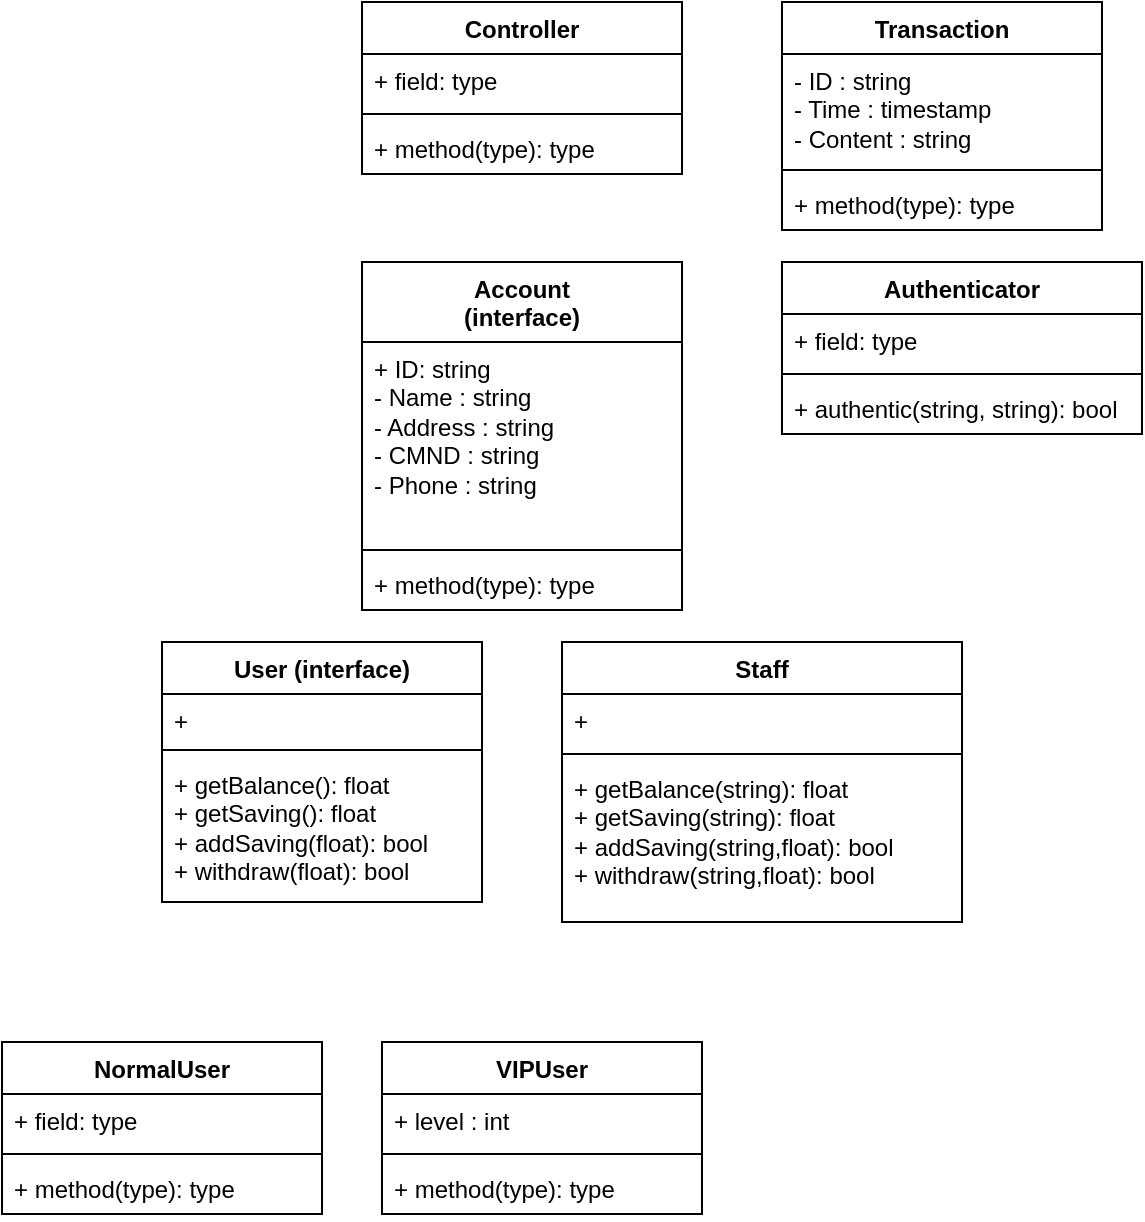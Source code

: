 <mxfile version="24.7.4">
  <diagram id="C5RBs43oDa-KdzZeNtuy" name="Page-1">
    <mxGraphModel dx="1533" dy="409" grid="1" gridSize="10" guides="1" tooltips="1" connect="1" arrows="1" fold="1" page="1" pageScale="1" pageWidth="827" pageHeight="1169" math="0" shadow="0">
      <root>
        <mxCell id="WIyWlLk6GJQsqaUBKTNV-0" />
        <mxCell id="WIyWlLk6GJQsqaUBKTNV-1" parent="WIyWlLk6GJQsqaUBKTNV-0" />
        <mxCell id="lBBp6TD19mjf5ICtD-wE-4" value="Controller" style="swimlane;fontStyle=1;align=center;verticalAlign=top;childLayout=stackLayout;horizontal=1;startSize=26;horizontalStack=0;resizeParent=1;resizeParentMax=0;resizeLast=0;collapsible=1;marginBottom=0;whiteSpace=wrap;html=1;" vertex="1" parent="WIyWlLk6GJQsqaUBKTNV-1">
          <mxGeometry x="60" y="140" width="160" height="86" as="geometry" />
        </mxCell>
        <mxCell id="lBBp6TD19mjf5ICtD-wE-5" value="+ field: type" style="text;strokeColor=none;fillColor=none;align=left;verticalAlign=top;spacingLeft=4;spacingRight=4;overflow=hidden;rotatable=0;points=[[0,0.5],[1,0.5]];portConstraint=eastwest;whiteSpace=wrap;html=1;" vertex="1" parent="lBBp6TD19mjf5ICtD-wE-4">
          <mxGeometry y="26" width="160" height="26" as="geometry" />
        </mxCell>
        <mxCell id="lBBp6TD19mjf5ICtD-wE-6" value="" style="line;strokeWidth=1;fillColor=none;align=left;verticalAlign=middle;spacingTop=-1;spacingLeft=3;spacingRight=3;rotatable=0;labelPosition=right;points=[];portConstraint=eastwest;strokeColor=inherit;" vertex="1" parent="lBBp6TD19mjf5ICtD-wE-4">
          <mxGeometry y="52" width="160" height="8" as="geometry" />
        </mxCell>
        <mxCell id="lBBp6TD19mjf5ICtD-wE-7" value="+ method(type): type" style="text;strokeColor=none;fillColor=none;align=left;verticalAlign=top;spacingLeft=4;spacingRight=4;overflow=hidden;rotatable=0;points=[[0,0.5],[1,0.5]];portConstraint=eastwest;whiteSpace=wrap;html=1;" vertex="1" parent="lBBp6TD19mjf5ICtD-wE-4">
          <mxGeometry y="60" width="160" height="26" as="geometry" />
        </mxCell>
        <mxCell id="lBBp6TD19mjf5ICtD-wE-8" value="Transaction" style="swimlane;fontStyle=1;align=center;verticalAlign=top;childLayout=stackLayout;horizontal=1;startSize=26;horizontalStack=0;resizeParent=1;resizeParentMax=0;resizeLast=0;collapsible=1;marginBottom=0;whiteSpace=wrap;html=1;" vertex="1" parent="WIyWlLk6GJQsqaUBKTNV-1">
          <mxGeometry x="270" y="140" width="160" height="114" as="geometry" />
        </mxCell>
        <mxCell id="lBBp6TD19mjf5ICtD-wE-9" value="- ID : string&lt;div&gt;- Time : timestamp&lt;/div&gt;&lt;div&gt;- Content : string&lt;/div&gt;" style="text;strokeColor=none;fillColor=none;align=left;verticalAlign=top;spacingLeft=4;spacingRight=4;overflow=hidden;rotatable=0;points=[[0,0.5],[1,0.5]];portConstraint=eastwest;whiteSpace=wrap;html=1;" vertex="1" parent="lBBp6TD19mjf5ICtD-wE-8">
          <mxGeometry y="26" width="160" height="54" as="geometry" />
        </mxCell>
        <mxCell id="lBBp6TD19mjf5ICtD-wE-10" value="" style="line;strokeWidth=1;fillColor=none;align=left;verticalAlign=middle;spacingTop=-1;spacingLeft=3;spacingRight=3;rotatable=0;labelPosition=right;points=[];portConstraint=eastwest;strokeColor=inherit;" vertex="1" parent="lBBp6TD19mjf5ICtD-wE-8">
          <mxGeometry y="80" width="160" height="8" as="geometry" />
        </mxCell>
        <mxCell id="lBBp6TD19mjf5ICtD-wE-11" value="+ method(type): type" style="text;strokeColor=none;fillColor=none;align=left;verticalAlign=top;spacingLeft=4;spacingRight=4;overflow=hidden;rotatable=0;points=[[0,0.5],[1,0.5]];portConstraint=eastwest;whiteSpace=wrap;html=1;" vertex="1" parent="lBBp6TD19mjf5ICtD-wE-8">
          <mxGeometry y="88" width="160" height="26" as="geometry" />
        </mxCell>
        <mxCell id="lBBp6TD19mjf5ICtD-wE-12" value="Account&lt;div&gt;(interface)&lt;/div&gt;" style="swimlane;fontStyle=1;align=center;verticalAlign=top;childLayout=stackLayout;horizontal=1;startSize=40;horizontalStack=0;resizeParent=1;resizeParentMax=0;resizeLast=0;collapsible=1;marginBottom=0;whiteSpace=wrap;html=1;" vertex="1" parent="WIyWlLk6GJQsqaUBKTNV-1">
          <mxGeometry x="60" y="270" width="160" height="174" as="geometry" />
        </mxCell>
        <mxCell id="lBBp6TD19mjf5ICtD-wE-13" value="+ ID: string&lt;div&gt;- Name : string&lt;div&gt;- Address : string&lt;/div&gt;&lt;div&gt;- CMND : string&lt;/div&gt;&lt;div&gt;- Phone : string&lt;/div&gt;&lt;/div&gt;" style="text;strokeColor=none;fillColor=none;align=left;verticalAlign=top;spacingLeft=4;spacingRight=4;overflow=hidden;rotatable=0;points=[[0,0.5],[1,0.5]];portConstraint=eastwest;whiteSpace=wrap;html=1;" vertex="1" parent="lBBp6TD19mjf5ICtD-wE-12">
          <mxGeometry y="40" width="160" height="100" as="geometry" />
        </mxCell>
        <mxCell id="lBBp6TD19mjf5ICtD-wE-14" value="" style="line;strokeWidth=1;fillColor=none;align=left;verticalAlign=middle;spacingTop=-1;spacingLeft=3;spacingRight=3;rotatable=0;labelPosition=right;points=[];portConstraint=eastwest;strokeColor=inherit;" vertex="1" parent="lBBp6TD19mjf5ICtD-wE-12">
          <mxGeometry y="140" width="160" height="8" as="geometry" />
        </mxCell>
        <mxCell id="lBBp6TD19mjf5ICtD-wE-15" value="+ method(type): type" style="text;strokeColor=none;fillColor=none;align=left;verticalAlign=top;spacingLeft=4;spacingRight=4;overflow=hidden;rotatable=0;points=[[0,0.5],[1,0.5]];portConstraint=eastwest;whiteSpace=wrap;html=1;" vertex="1" parent="lBBp6TD19mjf5ICtD-wE-12">
          <mxGeometry y="148" width="160" height="26" as="geometry" />
        </mxCell>
        <mxCell id="lBBp6TD19mjf5ICtD-wE-16" value="User (interface)" style="swimlane;fontStyle=1;align=center;verticalAlign=top;childLayout=stackLayout;horizontal=1;startSize=26;horizontalStack=0;resizeParent=1;resizeParentMax=0;resizeLast=0;collapsible=1;marginBottom=0;whiteSpace=wrap;html=1;" vertex="1" parent="WIyWlLk6GJQsqaUBKTNV-1">
          <mxGeometry x="-40" y="460" width="160" height="130" as="geometry" />
        </mxCell>
        <mxCell id="lBBp6TD19mjf5ICtD-wE-17" value="+" style="text;strokeColor=none;fillColor=none;align=left;verticalAlign=top;spacingLeft=4;spacingRight=4;overflow=hidden;rotatable=0;points=[[0,0.5],[1,0.5]];portConstraint=eastwest;whiteSpace=wrap;html=1;" vertex="1" parent="lBBp6TD19mjf5ICtD-wE-16">
          <mxGeometry y="26" width="160" height="24" as="geometry" />
        </mxCell>
        <mxCell id="lBBp6TD19mjf5ICtD-wE-18" value="" style="line;strokeWidth=1;fillColor=none;align=left;verticalAlign=middle;spacingTop=-1;spacingLeft=3;spacingRight=3;rotatable=0;labelPosition=right;points=[];portConstraint=eastwest;strokeColor=inherit;" vertex="1" parent="lBBp6TD19mjf5ICtD-wE-16">
          <mxGeometry y="50" width="160" height="8" as="geometry" />
        </mxCell>
        <mxCell id="lBBp6TD19mjf5ICtD-wE-19" value="+ getBalance(): float&lt;div&gt;+ getSaving(): float&lt;/div&gt;&lt;div&gt;+ addSaving(float): bool&lt;/div&gt;&lt;div&gt;+ withdraw(float): bool&lt;/div&gt;" style="text;strokeColor=none;fillColor=none;align=left;verticalAlign=top;spacingLeft=4;spacingRight=4;overflow=hidden;rotatable=0;points=[[0,0.5],[1,0.5]];portConstraint=eastwest;whiteSpace=wrap;html=1;" vertex="1" parent="lBBp6TD19mjf5ICtD-wE-16">
          <mxGeometry y="58" width="160" height="72" as="geometry" />
        </mxCell>
        <mxCell id="lBBp6TD19mjf5ICtD-wE-20" value="Staff" style="swimlane;fontStyle=1;align=center;verticalAlign=top;childLayout=stackLayout;horizontal=1;startSize=26;horizontalStack=0;resizeParent=1;resizeParentMax=0;resizeLast=0;collapsible=1;marginBottom=0;whiteSpace=wrap;html=1;" vertex="1" parent="WIyWlLk6GJQsqaUBKTNV-1">
          <mxGeometry x="160" y="460" width="200" height="140" as="geometry" />
        </mxCell>
        <mxCell id="lBBp6TD19mjf5ICtD-wE-21" value="+" style="text;strokeColor=none;fillColor=none;align=left;verticalAlign=top;spacingLeft=4;spacingRight=4;overflow=hidden;rotatable=0;points=[[0,0.5],[1,0.5]];portConstraint=eastwest;whiteSpace=wrap;html=1;" vertex="1" parent="lBBp6TD19mjf5ICtD-wE-20">
          <mxGeometry y="26" width="200" height="26" as="geometry" />
        </mxCell>
        <mxCell id="lBBp6TD19mjf5ICtD-wE-22" value="" style="line;strokeWidth=1;fillColor=none;align=left;verticalAlign=middle;spacingTop=-1;spacingLeft=3;spacingRight=3;rotatable=0;labelPosition=right;points=[];portConstraint=eastwest;strokeColor=inherit;" vertex="1" parent="lBBp6TD19mjf5ICtD-wE-20">
          <mxGeometry y="52" width="200" height="8" as="geometry" />
        </mxCell>
        <mxCell id="lBBp6TD19mjf5ICtD-wE-23" value="+ getBalance(string): float&lt;div&gt;+ getSaving(string): float&lt;/div&gt;&lt;div&gt;+ addSaving(string,float): bool&lt;/div&gt;&lt;div&gt;+ withdraw(string,float): bool&lt;/div&gt;" style="text;strokeColor=none;fillColor=none;align=left;verticalAlign=top;spacingLeft=4;spacingRight=4;overflow=hidden;rotatable=0;points=[[0,0.5],[1,0.5]];portConstraint=eastwest;whiteSpace=wrap;html=1;" vertex="1" parent="lBBp6TD19mjf5ICtD-wE-20">
          <mxGeometry y="60" width="200" height="80" as="geometry" />
        </mxCell>
        <mxCell id="lBBp6TD19mjf5ICtD-wE-24" value="NormalUser" style="swimlane;fontStyle=1;align=center;verticalAlign=top;childLayout=stackLayout;horizontal=1;startSize=26;horizontalStack=0;resizeParent=1;resizeParentMax=0;resizeLast=0;collapsible=1;marginBottom=0;whiteSpace=wrap;html=1;" vertex="1" parent="WIyWlLk6GJQsqaUBKTNV-1">
          <mxGeometry x="-120" y="660" width="160" height="86" as="geometry" />
        </mxCell>
        <mxCell id="lBBp6TD19mjf5ICtD-wE-25" value="+ field: type" style="text;strokeColor=none;fillColor=none;align=left;verticalAlign=top;spacingLeft=4;spacingRight=4;overflow=hidden;rotatable=0;points=[[0,0.5],[1,0.5]];portConstraint=eastwest;whiteSpace=wrap;html=1;" vertex="1" parent="lBBp6TD19mjf5ICtD-wE-24">
          <mxGeometry y="26" width="160" height="26" as="geometry" />
        </mxCell>
        <mxCell id="lBBp6TD19mjf5ICtD-wE-26" value="" style="line;strokeWidth=1;fillColor=none;align=left;verticalAlign=middle;spacingTop=-1;spacingLeft=3;spacingRight=3;rotatable=0;labelPosition=right;points=[];portConstraint=eastwest;strokeColor=inherit;" vertex="1" parent="lBBp6TD19mjf5ICtD-wE-24">
          <mxGeometry y="52" width="160" height="8" as="geometry" />
        </mxCell>
        <mxCell id="lBBp6TD19mjf5ICtD-wE-27" value="+ method(type): type" style="text;strokeColor=none;fillColor=none;align=left;verticalAlign=top;spacingLeft=4;spacingRight=4;overflow=hidden;rotatable=0;points=[[0,0.5],[1,0.5]];portConstraint=eastwest;whiteSpace=wrap;html=1;" vertex="1" parent="lBBp6TD19mjf5ICtD-wE-24">
          <mxGeometry y="60" width="160" height="26" as="geometry" />
        </mxCell>
        <mxCell id="lBBp6TD19mjf5ICtD-wE-28" value="VIPUser" style="swimlane;fontStyle=1;align=center;verticalAlign=top;childLayout=stackLayout;horizontal=1;startSize=26;horizontalStack=0;resizeParent=1;resizeParentMax=0;resizeLast=0;collapsible=1;marginBottom=0;whiteSpace=wrap;html=1;" vertex="1" parent="WIyWlLk6GJQsqaUBKTNV-1">
          <mxGeometry x="70" y="660" width="160" height="86" as="geometry" />
        </mxCell>
        <mxCell id="lBBp6TD19mjf5ICtD-wE-29" value="+ level : int" style="text;strokeColor=none;fillColor=none;align=left;verticalAlign=top;spacingLeft=4;spacingRight=4;overflow=hidden;rotatable=0;points=[[0,0.5],[1,0.5]];portConstraint=eastwest;whiteSpace=wrap;html=1;" vertex="1" parent="lBBp6TD19mjf5ICtD-wE-28">
          <mxGeometry y="26" width="160" height="26" as="geometry" />
        </mxCell>
        <mxCell id="lBBp6TD19mjf5ICtD-wE-30" value="" style="line;strokeWidth=1;fillColor=none;align=left;verticalAlign=middle;spacingTop=-1;spacingLeft=3;spacingRight=3;rotatable=0;labelPosition=right;points=[];portConstraint=eastwest;strokeColor=inherit;" vertex="1" parent="lBBp6TD19mjf5ICtD-wE-28">
          <mxGeometry y="52" width="160" height="8" as="geometry" />
        </mxCell>
        <mxCell id="lBBp6TD19mjf5ICtD-wE-31" value="+ method(type): type" style="text;strokeColor=none;fillColor=none;align=left;verticalAlign=top;spacingLeft=4;spacingRight=4;overflow=hidden;rotatable=0;points=[[0,0.5],[1,0.5]];portConstraint=eastwest;whiteSpace=wrap;html=1;" vertex="1" parent="lBBp6TD19mjf5ICtD-wE-28">
          <mxGeometry y="60" width="160" height="26" as="geometry" />
        </mxCell>
        <mxCell id="lBBp6TD19mjf5ICtD-wE-32" value="Authenticator" style="swimlane;fontStyle=1;align=center;verticalAlign=top;childLayout=stackLayout;horizontal=1;startSize=26;horizontalStack=0;resizeParent=1;resizeParentMax=0;resizeLast=0;collapsible=1;marginBottom=0;whiteSpace=wrap;html=1;" vertex="1" parent="WIyWlLk6GJQsqaUBKTNV-1">
          <mxGeometry x="270" y="270" width="180" height="86" as="geometry" />
        </mxCell>
        <mxCell id="lBBp6TD19mjf5ICtD-wE-33" value="+ field: type" style="text;strokeColor=none;fillColor=none;align=left;verticalAlign=top;spacingLeft=4;spacingRight=4;overflow=hidden;rotatable=0;points=[[0,0.5],[1,0.5]];portConstraint=eastwest;whiteSpace=wrap;html=1;" vertex="1" parent="lBBp6TD19mjf5ICtD-wE-32">
          <mxGeometry y="26" width="180" height="26" as="geometry" />
        </mxCell>
        <mxCell id="lBBp6TD19mjf5ICtD-wE-34" value="" style="line;strokeWidth=1;fillColor=none;align=left;verticalAlign=middle;spacingTop=-1;spacingLeft=3;spacingRight=3;rotatable=0;labelPosition=right;points=[];portConstraint=eastwest;strokeColor=inherit;" vertex="1" parent="lBBp6TD19mjf5ICtD-wE-32">
          <mxGeometry y="52" width="180" height="8" as="geometry" />
        </mxCell>
        <mxCell id="lBBp6TD19mjf5ICtD-wE-35" value="+ authentic(string, string): bool" style="text;strokeColor=none;fillColor=none;align=left;verticalAlign=top;spacingLeft=4;spacingRight=4;overflow=hidden;rotatable=0;points=[[0,0.5],[1,0.5]];portConstraint=eastwest;whiteSpace=wrap;html=1;" vertex="1" parent="lBBp6TD19mjf5ICtD-wE-32">
          <mxGeometry y="60" width="180" height="26" as="geometry" />
        </mxCell>
      </root>
    </mxGraphModel>
  </diagram>
</mxfile>
